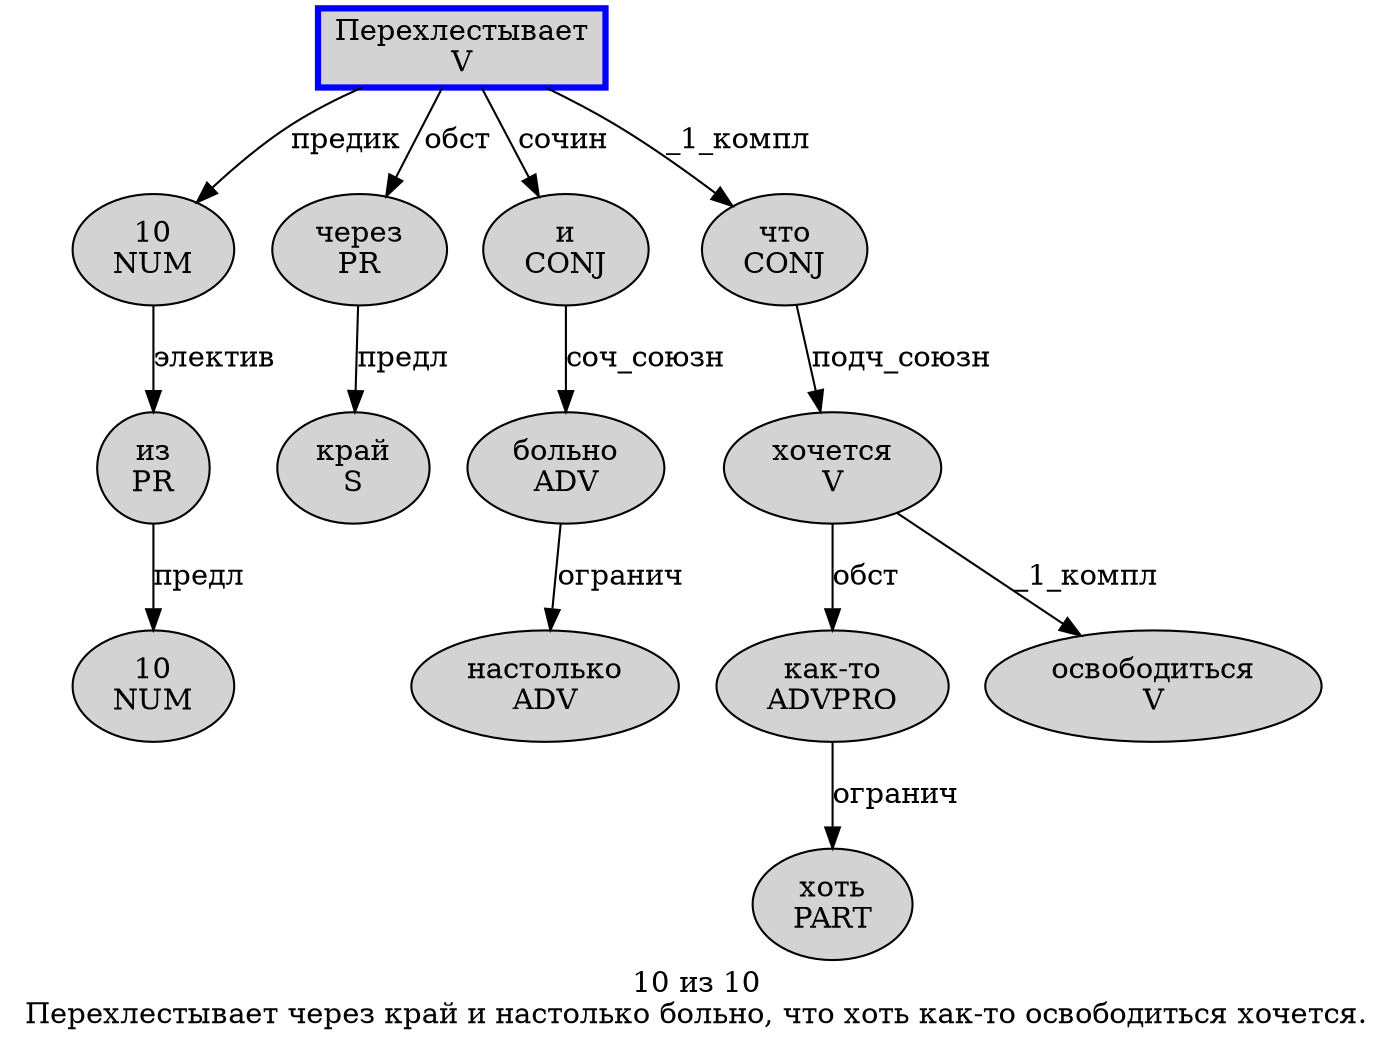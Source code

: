 digraph SENTENCE_818 {
	graph [label="10 из 10
Перехлестывает через край и настолько больно, что хоть как-то освободиться хочется."]
	node [style=filled]
		0 [label="10
NUM" color="" fillcolor=lightgray penwidth=1 shape=ellipse]
		1 [label="из
PR" color="" fillcolor=lightgray penwidth=1 shape=ellipse]
		2 [label="10
NUM" color="" fillcolor=lightgray penwidth=1 shape=ellipse]
		3 [label="Перехлестывает
V" color=blue fillcolor=lightgray penwidth=3 shape=box]
		4 [label="через
PR" color="" fillcolor=lightgray penwidth=1 shape=ellipse]
		5 [label="край
S" color="" fillcolor=lightgray penwidth=1 shape=ellipse]
		6 [label="и
CONJ" color="" fillcolor=lightgray penwidth=1 shape=ellipse]
		7 [label="настолько
ADV" color="" fillcolor=lightgray penwidth=1 shape=ellipse]
		8 [label="больно
ADV" color="" fillcolor=lightgray penwidth=1 shape=ellipse]
		10 [label="что
CONJ" color="" fillcolor=lightgray penwidth=1 shape=ellipse]
		11 [label="хоть
PART" color="" fillcolor=lightgray penwidth=1 shape=ellipse]
		12 [label="как-то
ADVPRO" color="" fillcolor=lightgray penwidth=1 shape=ellipse]
		13 [label="освободиться
V" color="" fillcolor=lightgray penwidth=1 shape=ellipse]
		14 [label="хочется
V" color="" fillcolor=lightgray penwidth=1 shape=ellipse]
			6 -> 8 [label="соч_союзн"]
			14 -> 12 [label="обст"]
			14 -> 13 [label="_1_компл"]
			12 -> 11 [label="огранич"]
			10 -> 14 [label="подч_союзн"]
			8 -> 7 [label="огранич"]
			3 -> 0 [label="предик"]
			3 -> 4 [label="обст"]
			3 -> 6 [label="сочин"]
			3 -> 10 [label="_1_компл"]
			4 -> 5 [label="предл"]
			0 -> 1 [label="электив"]
			1 -> 2 [label="предл"]
}